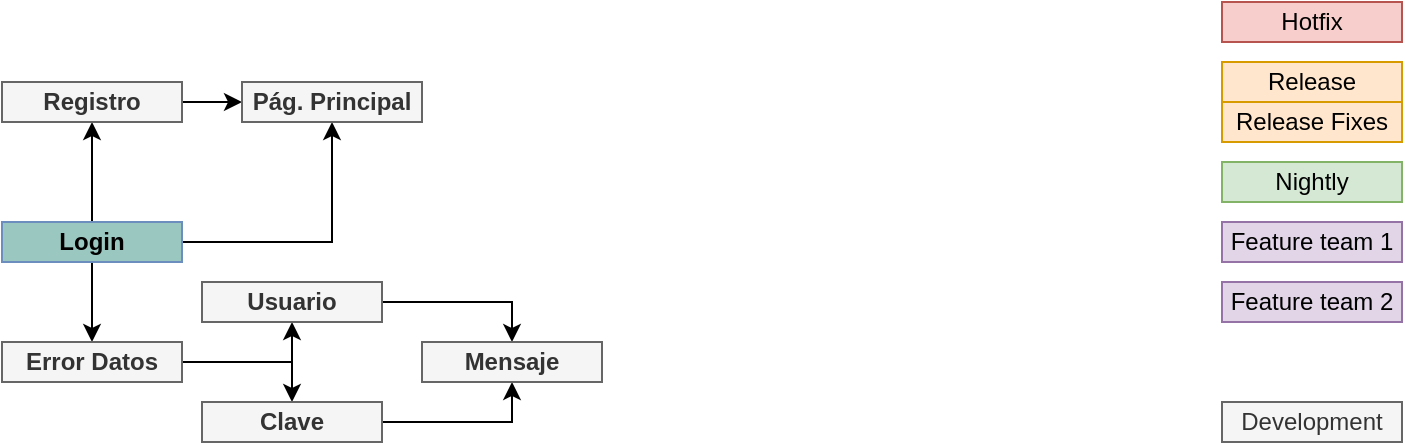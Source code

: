 <mxfile version="20.8.20" type="github">
  <diagram id="yPxyJZ8AM_hMuL3Unpa9" name="gitflow">
    <mxGraphModel dx="734" dy="438" grid="1" gridSize="10" guides="1" tooltips="1" connect="1" arrows="1" fold="1" page="1" pageScale="1" pageWidth="850" pageHeight="1100" math="0" shadow="0">
      <root>
        <mxCell id="0" />
        <mxCell id="1" parent="0" />
        <mxCell id="5Rih-MG8HyRaD6ZimhWQ-180" value="" style="edgeStyle=orthogonalEdgeStyle;rounded=0;orthogonalLoop=1;jettySize=auto;html=1;" edge="1" parent="1" source="7" target="5Rih-MG8HyRaD6ZimhWQ-178">
          <mxGeometry relative="1" as="geometry" />
        </mxCell>
        <mxCell id="5Rih-MG8HyRaD6ZimhWQ-184" value="" style="edgeStyle=orthogonalEdgeStyle;rounded=0;orthogonalLoop=1;jettySize=auto;html=1;" edge="1" parent="1" source="7" target="5Rih-MG8HyRaD6ZimhWQ-179">
          <mxGeometry relative="1" as="geometry" />
        </mxCell>
        <mxCell id="5Rih-MG8HyRaD6ZimhWQ-187" value="" style="edgeStyle=orthogonalEdgeStyle;rounded=0;orthogonalLoop=1;jettySize=auto;html=1;" edge="1" parent="1" source="7" target="5Rih-MG8HyRaD6ZimhWQ-185">
          <mxGeometry relative="1" as="geometry" />
        </mxCell>
        <mxCell id="7" value="&lt;b&gt;Login&lt;/b&gt;" style="text;html=1;strokeColor=#6c8ebf;fillColor=#9AC7BF;align=center;verticalAlign=middle;whiteSpace=wrap;rounded=0;" parent="1" vertex="1">
          <mxGeometry x="210" y="200" width="90" height="20" as="geometry" />
        </mxCell>
        <mxCell id="20" value="Hotfix" style="text;html=1;strokeColor=#b85450;fillColor=#f8cecc;align=center;verticalAlign=middle;whiteSpace=wrap;rounded=0;" parent="1" vertex="1">
          <mxGeometry x="820" y="90" width="90" height="20" as="geometry" />
        </mxCell>
        <mxCell id="24" value="Nightly" style="text;html=1;strokeColor=#82b366;fillColor=#d5e8d4;align=center;verticalAlign=middle;whiteSpace=wrap;rounded=0;" parent="1" vertex="1">
          <mxGeometry x="820" y="170" width="90" height="20" as="geometry" />
        </mxCell>
        <mxCell id="42" value="Release" style="text;html=1;strokeColor=#d79b00;fillColor=#ffe6cc;align=center;verticalAlign=middle;whiteSpace=wrap;rounded=0;fontSize=12;" parent="1" vertex="1">
          <mxGeometry x="820" y="120" width="90" height="20" as="geometry" />
        </mxCell>
        <mxCell id="85" value="Feature team 1" style="text;html=1;strokeColor=#9673a6;fillColor=#e1d5e7;align=center;verticalAlign=middle;whiteSpace=wrap;rounded=0;" parent="1" vertex="1">
          <mxGeometry x="820" y="200" width="90" height="20" as="geometry" />
        </mxCell>
        <mxCell id="86" value="Feature team 2" style="text;html=1;strokeColor=#9673a6;fillColor=#e1d5e7;align=center;verticalAlign=middle;whiteSpace=wrap;rounded=0;" parent="1" vertex="1">
          <mxGeometry x="820" y="230" width="90" height="20" as="geometry" />
        </mxCell>
        <mxCell id="102" value="Development" style="text;html=1;strokeColor=#666666;fillColor=#f5f5f5;align=center;verticalAlign=middle;whiteSpace=wrap;rounded=0;fontColor=#333333;" parent="1" vertex="1">
          <mxGeometry x="820" y="290" width="90" height="20" as="geometry" />
        </mxCell>
        <mxCell id="125" value="Release Fixes" style="text;html=1;strokeColor=#d79b00;fillColor=#ffe6cc;align=center;verticalAlign=middle;whiteSpace=wrap;rounded=0;fontSize=12;" parent="1" vertex="1">
          <mxGeometry x="820" y="140" width="90" height="20" as="geometry" />
        </mxCell>
        <mxCell id="5Rih-MG8HyRaD6ZimhWQ-186" value="" style="edgeStyle=orthogonalEdgeStyle;rounded=0;orthogonalLoop=1;jettySize=auto;html=1;" edge="1" parent="1" source="5Rih-MG8HyRaD6ZimhWQ-178" target="5Rih-MG8HyRaD6ZimhWQ-179">
          <mxGeometry relative="1" as="geometry" />
        </mxCell>
        <mxCell id="5Rih-MG8HyRaD6ZimhWQ-178" value="&lt;b&gt;Registro&lt;/b&gt;" style="text;html=1;strokeColor=#666666;fillColor=#f5f5f5;align=center;verticalAlign=middle;whiteSpace=wrap;rounded=0;fontColor=#333333;" vertex="1" parent="1">
          <mxGeometry x="210" y="130" width="90" height="20" as="geometry" />
        </mxCell>
        <mxCell id="5Rih-MG8HyRaD6ZimhWQ-179" value="&lt;b&gt;Pág. Principal&lt;/b&gt;" style="text;html=1;strokeColor=#666666;fillColor=#f5f5f5;align=center;verticalAlign=middle;whiteSpace=wrap;rounded=0;fontColor=#333333;" vertex="1" parent="1">
          <mxGeometry x="330" y="130" width="90" height="20" as="geometry" />
        </mxCell>
        <mxCell id="5Rih-MG8HyRaD6ZimhWQ-196" value="" style="edgeStyle=orthogonalEdgeStyle;rounded=0;orthogonalLoop=1;jettySize=auto;html=1;" edge="1" parent="1" source="5Rih-MG8HyRaD6ZimhWQ-185" target="5Rih-MG8HyRaD6ZimhWQ-192">
          <mxGeometry relative="1" as="geometry" />
        </mxCell>
        <mxCell id="5Rih-MG8HyRaD6ZimhWQ-197" value="" style="edgeStyle=orthogonalEdgeStyle;rounded=0;orthogonalLoop=1;jettySize=auto;html=1;" edge="1" parent="1" source="5Rih-MG8HyRaD6ZimhWQ-185" target="5Rih-MG8HyRaD6ZimhWQ-188">
          <mxGeometry relative="1" as="geometry" />
        </mxCell>
        <mxCell id="5Rih-MG8HyRaD6ZimhWQ-185" value="&lt;b&gt;Error Datos&lt;/b&gt;" style="text;html=1;strokeColor=#666666;fillColor=#f5f5f5;align=center;verticalAlign=middle;whiteSpace=wrap;rounded=0;fontColor=#333333;" vertex="1" parent="1">
          <mxGeometry x="210" y="260" width="90" height="20" as="geometry" />
        </mxCell>
        <mxCell id="5Rih-MG8HyRaD6ZimhWQ-199" value="" style="edgeStyle=orthogonalEdgeStyle;rounded=0;orthogonalLoop=1;jettySize=auto;html=1;" edge="1" parent="1" source="5Rih-MG8HyRaD6ZimhWQ-188" target="5Rih-MG8HyRaD6ZimhWQ-198">
          <mxGeometry relative="1" as="geometry" />
        </mxCell>
        <mxCell id="5Rih-MG8HyRaD6ZimhWQ-188" value="&lt;b&gt;Usuario&lt;/b&gt;" style="text;html=1;strokeColor=#666666;fillColor=#f5f5f5;align=center;verticalAlign=middle;whiteSpace=wrap;rounded=0;fontColor=#333333;" vertex="1" parent="1">
          <mxGeometry x="310" y="230" width="90" height="20" as="geometry" />
        </mxCell>
        <mxCell id="5Rih-MG8HyRaD6ZimhWQ-200" value="" style="edgeStyle=orthogonalEdgeStyle;rounded=0;orthogonalLoop=1;jettySize=auto;html=1;" edge="1" parent="1" source="5Rih-MG8HyRaD6ZimhWQ-192" target="5Rih-MG8HyRaD6ZimhWQ-198">
          <mxGeometry relative="1" as="geometry" />
        </mxCell>
        <mxCell id="5Rih-MG8HyRaD6ZimhWQ-192" value="&lt;b&gt;Clave&lt;/b&gt;" style="text;html=1;strokeColor=#666666;fillColor=#f5f5f5;align=center;verticalAlign=middle;whiteSpace=wrap;rounded=0;fontColor=#333333;" vertex="1" parent="1">
          <mxGeometry x="310" y="290" width="90" height="20" as="geometry" />
        </mxCell>
        <mxCell id="5Rih-MG8HyRaD6ZimhWQ-198" value="&lt;b&gt;Mensaje&lt;/b&gt;" style="text;html=1;strokeColor=#666666;fillColor=#f5f5f5;align=center;verticalAlign=middle;whiteSpace=wrap;rounded=0;fontColor=#333333;" vertex="1" parent="1">
          <mxGeometry x="420" y="260" width="90" height="20" as="geometry" />
        </mxCell>
      </root>
    </mxGraphModel>
  </diagram>
</mxfile>
